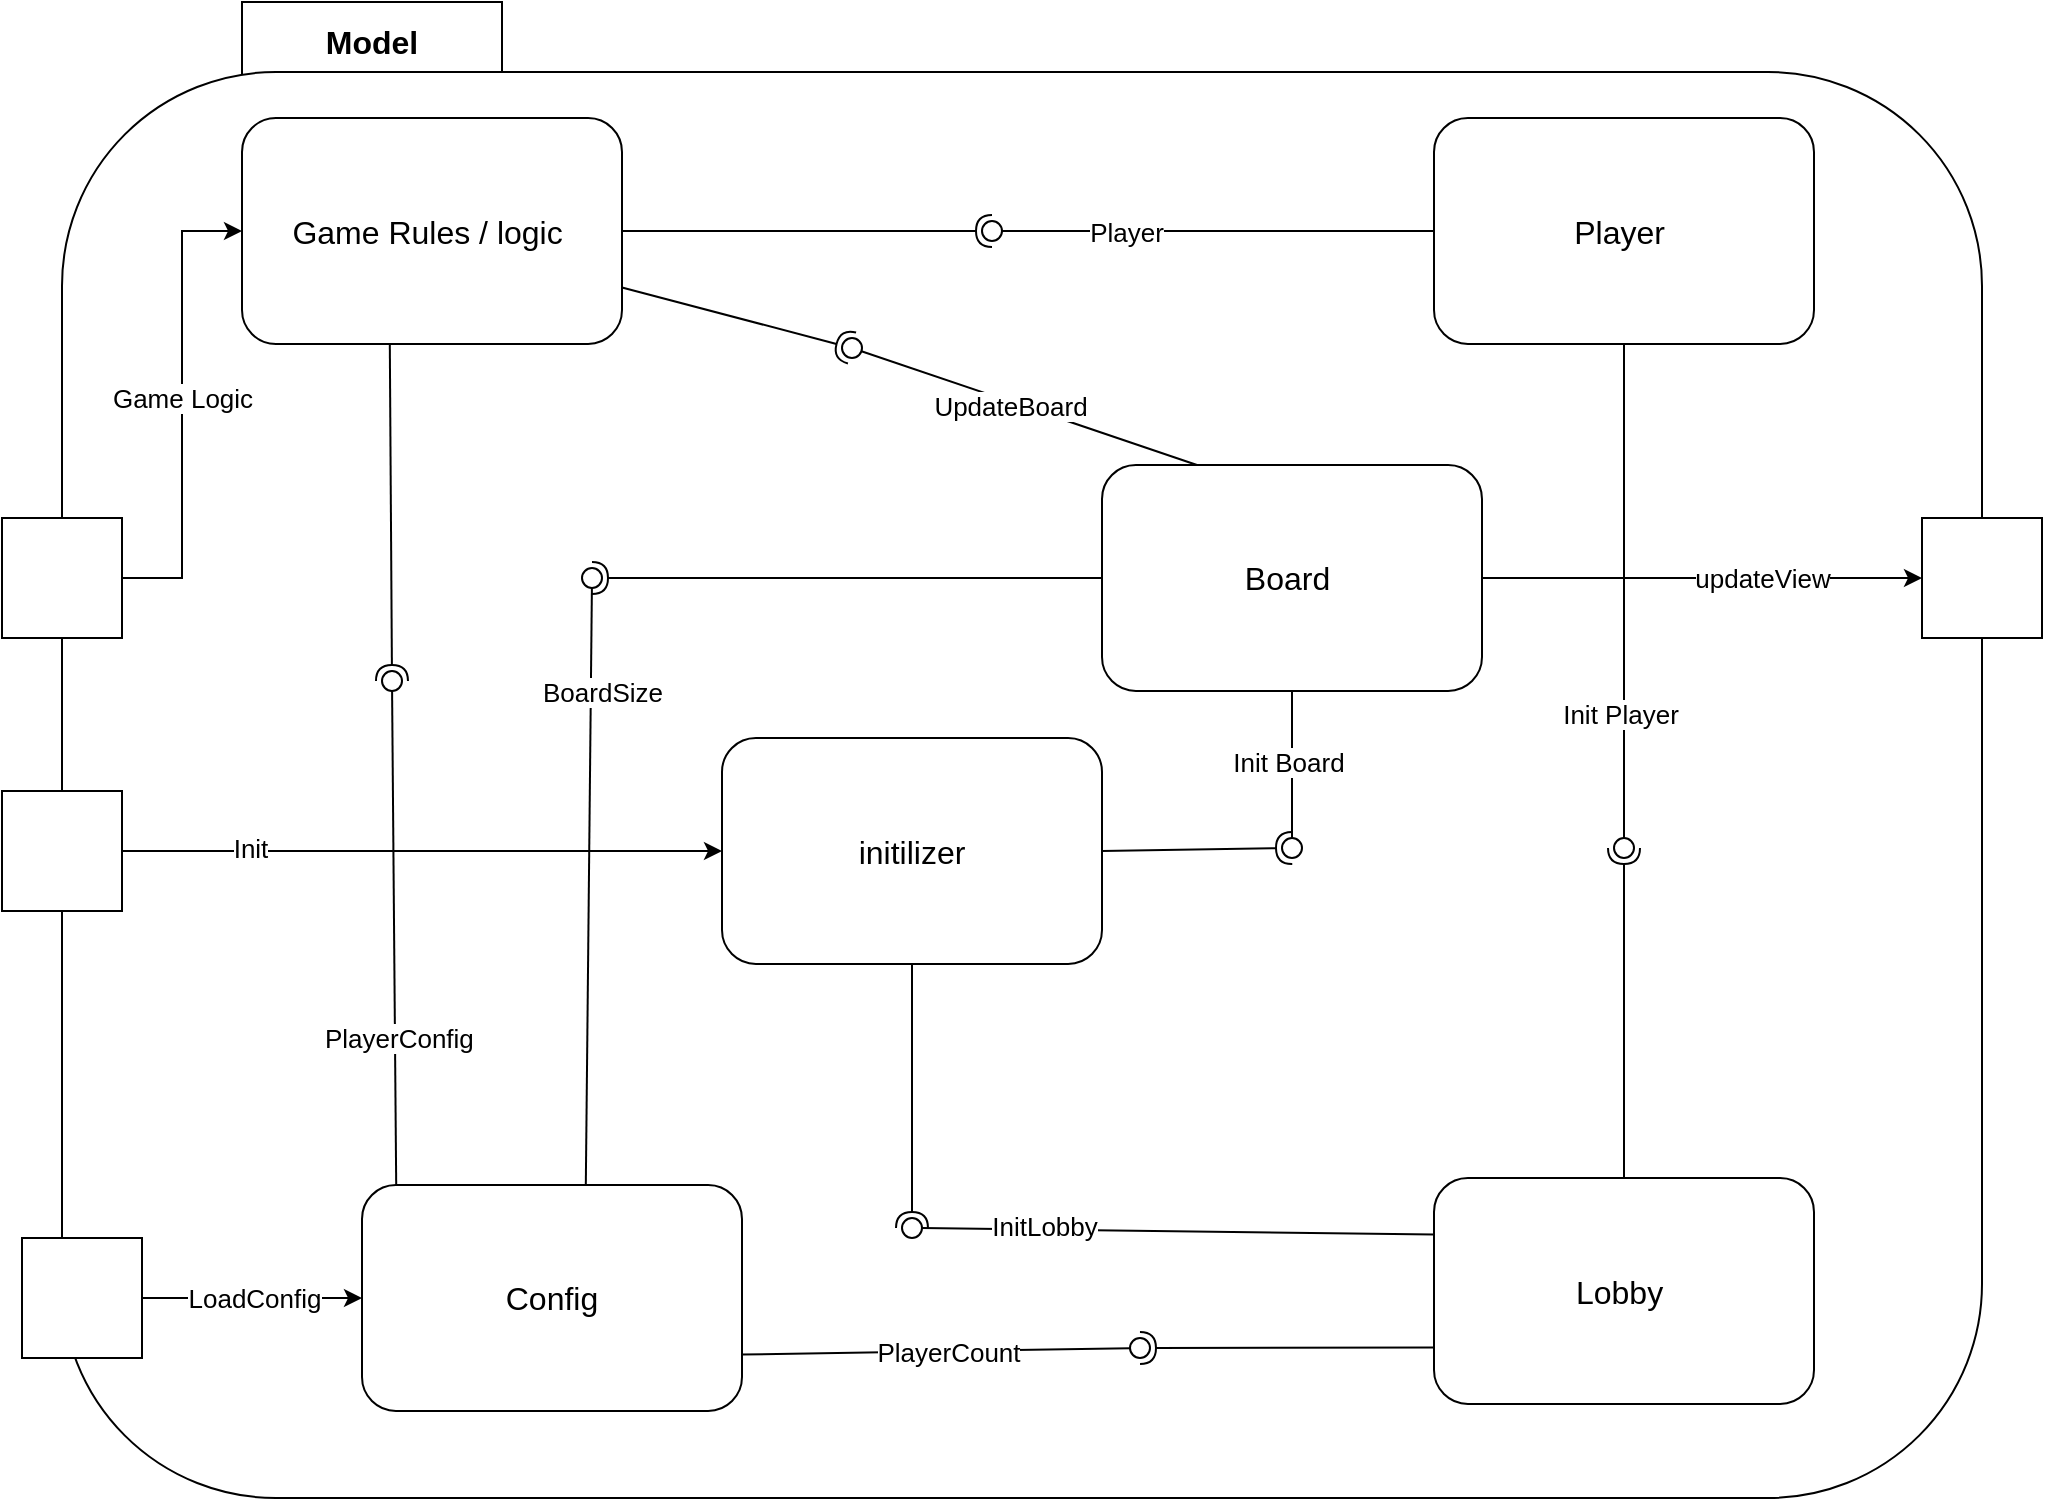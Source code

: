 <mxfile version="20.5.1" type="device"><diagram id="afLvASew_aSTd4VmFgpL" name="Page-1"><mxGraphModel dx="2027" dy="733" grid="1" gridSize="10" guides="1" tooltips="1" connect="1" arrows="1" fold="1" page="1" pageScale="1" pageWidth="827" pageHeight="1169" math="0" shadow="0"><root><mxCell id="0"/><mxCell id="1" parent="0"/><mxCell id="lQGqgoH9AvIsVfiEuWMM-2" value="&lt;b&gt;Model&lt;/b&gt;" style="rounded=0;whiteSpace=wrap;html=1;fontSize=16;" parent="1" vertex="1"><mxGeometry x="-40" y="142" width="130" height="40" as="geometry"/></mxCell><mxCell id="lQGqgoH9AvIsVfiEuWMM-1" value="" style="rounded=1;whiteSpace=wrap;html=1;fontSize=16;" parent="1" vertex="1"><mxGeometry x="-130" y="177" width="960" height="713" as="geometry"/></mxCell><mxCell id="lQGqgoH9AvIsVfiEuWMM-27" style="edgeStyle=orthogonalEdgeStyle;rounded=0;orthogonalLoop=1;jettySize=auto;html=1;entryX=0;entryY=0.5;entryDx=0;entryDy=0;fontSize=13;" parent="1" source="lQGqgoH9AvIsVfiEuWMM-3" target="lQGqgoH9AvIsVfiEuWMM-6" edge="1"><mxGeometry relative="1" as="geometry"/></mxCell><mxCell id="lQGqgoH9AvIsVfiEuWMM-28" value="Game Logic" style="edgeLabel;html=1;align=center;verticalAlign=middle;resizable=0;points=[];fontSize=13;" parent="lQGqgoH9AvIsVfiEuWMM-27" vertex="1" connectable="0"><mxGeometry x="0.251" relative="1" as="geometry"><mxPoint y="26" as="offset"/></mxGeometry></mxCell><mxCell id="lQGqgoH9AvIsVfiEuWMM-3" value="" style="whiteSpace=wrap;html=1;aspect=fixed;" parent="1" vertex="1"><mxGeometry x="-160" y="400" width="60" height="60" as="geometry"/></mxCell><mxCell id="lQGqgoH9AvIsVfiEuWMM-4" value="" style="whiteSpace=wrap;html=1;aspect=fixed;" parent="1" vertex="1"><mxGeometry x="800" y="400" width="60" height="60" as="geometry"/></mxCell><mxCell id="lQGqgoH9AvIsVfiEuWMM-5" value="Player&amp;nbsp;" style="rounded=1;whiteSpace=wrap;html=1;fontSize=16;" parent="1" vertex="1"><mxGeometry x="556" y="200" width="190" height="113" as="geometry"/></mxCell><mxCell id="lQGqgoH9AvIsVfiEuWMM-6" value="Game Rules / logic&amp;nbsp;" style="rounded=1;whiteSpace=wrap;html=1;fontSize=16;" parent="1" vertex="1"><mxGeometry x="-40" y="200" width="190" height="113" as="geometry"/></mxCell><mxCell id="lQGqgoH9AvIsVfiEuWMM-17" style="edgeStyle=orthogonalEdgeStyle;rounded=0;orthogonalLoop=1;jettySize=auto;html=1;entryX=0;entryY=0.5;entryDx=0;entryDy=0;" parent="1" source="lQGqgoH9AvIsVfiEuWMM-7" target="lQGqgoH9AvIsVfiEuWMM-4" edge="1"><mxGeometry relative="1" as="geometry"/></mxCell><mxCell id="lQGqgoH9AvIsVfiEuWMM-18" value="&lt;font style=&quot;font-size: 13px;&quot;&gt;updateView&lt;/font&gt;" style="edgeLabel;html=1;align=center;verticalAlign=middle;resizable=0;points=[];" parent="lQGqgoH9AvIsVfiEuWMM-17" vertex="1" connectable="0"><mxGeometry x="-0.157" y="1" relative="1" as="geometry"><mxPoint x="47" y="1" as="offset"/></mxGeometry></mxCell><mxCell id="lQGqgoH9AvIsVfiEuWMM-7" value="Board&amp;nbsp;" style="rounded=1;whiteSpace=wrap;html=1;fontSize=16;" parent="1" vertex="1"><mxGeometry x="390" y="373.5" width="190" height="113" as="geometry"/></mxCell><mxCell id="lQGqgoH9AvIsVfiEuWMM-11" value="" style="rounded=0;orthogonalLoop=1;jettySize=auto;html=1;endArrow=none;endFill=0;sketch=0;sourcePerimeterSpacing=0;targetPerimeterSpacing=0;exitX=0.25;exitY=0;exitDx=0;exitDy=0;" parent="1" source="lQGqgoH9AvIsVfiEuWMM-7" target="lQGqgoH9AvIsVfiEuWMM-13" edge="1"><mxGeometry relative="1" as="geometry"><mxPoint x="320" y="415" as="sourcePoint"/></mxGeometry></mxCell><mxCell id="lQGqgoH9AvIsVfiEuWMM-26" value="UpdateBoard" style="edgeLabel;html=1;align=center;verticalAlign=middle;resizable=0;points=[];fontSize=13;" parent="lQGqgoH9AvIsVfiEuWMM-11" vertex="1" connectable="0"><mxGeometry x="0.314" relative="1" as="geometry"><mxPoint x="17" y="8" as="offset"/></mxGeometry></mxCell><mxCell id="lQGqgoH9AvIsVfiEuWMM-12" value="" style="rounded=0;orthogonalLoop=1;jettySize=auto;html=1;endArrow=halfCircle;endFill=0;entryX=0.5;entryY=0.5;endSize=6;strokeWidth=1;sketch=0;exitX=1;exitY=0.75;exitDx=0;exitDy=0;" parent="1" source="lQGqgoH9AvIsVfiEuWMM-6" target="lQGqgoH9AvIsVfiEuWMM-13" edge="1"><mxGeometry relative="1" as="geometry"><mxPoint x="360" y="415" as="sourcePoint"/></mxGeometry></mxCell><mxCell id="lQGqgoH9AvIsVfiEuWMM-13" value="" style="ellipse;whiteSpace=wrap;html=1;align=center;aspect=fixed;resizable=0;points=[];outlineConnect=0;sketch=0;" parent="1" vertex="1"><mxGeometry x="260" y="310" width="10" height="10" as="geometry"/></mxCell><mxCell id="lQGqgoH9AvIsVfiEuWMM-20" value="" style="rounded=0;orthogonalLoop=1;jettySize=auto;html=1;endArrow=none;endFill=0;sketch=0;sourcePerimeterSpacing=0;targetPerimeterSpacing=0;fontSize=13;exitX=0;exitY=0.5;exitDx=0;exitDy=0;" parent="1" source="lQGqgoH9AvIsVfiEuWMM-5" target="lQGqgoH9AvIsVfiEuWMM-22" edge="1"><mxGeometry relative="1" as="geometry"><mxPoint x="320" y="415" as="sourcePoint"/></mxGeometry></mxCell><mxCell id="lQGqgoH9AvIsVfiEuWMM-24" value="Player" style="edgeLabel;html=1;align=center;verticalAlign=middle;resizable=0;points=[];fontSize=13;" parent="lQGqgoH9AvIsVfiEuWMM-20" vertex="1" connectable="0"><mxGeometry x="0.496" y="-2" relative="1" as="geometry"><mxPoint x="7" y="2" as="offset"/></mxGeometry></mxCell><mxCell id="lQGqgoH9AvIsVfiEuWMM-21" value="" style="rounded=0;orthogonalLoop=1;jettySize=auto;html=1;endArrow=halfCircle;endFill=0;entryX=0.5;entryY=0.5;endSize=6;strokeWidth=1;sketch=0;fontSize=13;exitX=1;exitY=0.5;exitDx=0;exitDy=0;" parent="1" source="lQGqgoH9AvIsVfiEuWMM-6" target="lQGqgoH9AvIsVfiEuWMM-22" edge="1"><mxGeometry relative="1" as="geometry"><mxPoint x="360" y="415" as="sourcePoint"/></mxGeometry></mxCell><mxCell id="lQGqgoH9AvIsVfiEuWMM-22" value="" style="ellipse;whiteSpace=wrap;html=1;align=center;aspect=fixed;resizable=0;points=[];outlineConnect=0;sketch=0;fontSize=13;" parent="1" vertex="1"><mxGeometry x="330" y="251.5" width="10" height="10" as="geometry"/></mxCell><mxCell id="lQGqgoH9AvIsVfiEuWMM-23" value="Config" style="rounded=1;whiteSpace=wrap;html=1;fontSize=16;" parent="1" vertex="1"><mxGeometry x="20" y="733.5" width="190" height="113" as="geometry"/></mxCell><mxCell id="lQGqgoH9AvIsVfiEuWMM-32" value="Lobby&amp;nbsp;" style="rounded=1;whiteSpace=wrap;html=1;fontSize=16;" parent="1" vertex="1"><mxGeometry x="556" y="730" width="190" height="113" as="geometry"/></mxCell><mxCell id="lQGqgoH9AvIsVfiEuWMM-34" style="edgeStyle=orthogonalEdgeStyle;rounded=0;orthogonalLoop=1;jettySize=auto;html=1;entryX=0;entryY=0.5;entryDx=0;entryDy=0;fontSize=13;" parent="1" source="lQGqgoH9AvIsVfiEuWMM-33" target="lQGqgoH9AvIsVfiEuWMM-23" edge="1"><mxGeometry relative="1" as="geometry"/></mxCell><mxCell id="lQGqgoH9AvIsVfiEuWMM-35" value="LoadConfig" style="edgeLabel;html=1;align=center;verticalAlign=middle;resizable=0;points=[];fontSize=13;" parent="lQGqgoH9AvIsVfiEuWMM-34" vertex="1" connectable="0"><mxGeometry x="-0.195" y="-2" relative="1" as="geometry"><mxPoint x="11" y="-2" as="offset"/></mxGeometry></mxCell><mxCell id="lQGqgoH9AvIsVfiEuWMM-33" value="" style="whiteSpace=wrap;html=1;aspect=fixed;" parent="1" vertex="1"><mxGeometry x="-150" y="760" width="60" height="60" as="geometry"/></mxCell><mxCell id="lQGqgoH9AvIsVfiEuWMM-39" value="" style="rounded=0;orthogonalLoop=1;jettySize=auto;html=1;endArrow=none;endFill=0;sketch=0;sourcePerimeterSpacing=0;targetPerimeterSpacing=0;fontSize=13;exitX=1;exitY=0.75;exitDx=0;exitDy=0;" parent="1" source="lQGqgoH9AvIsVfiEuWMM-23" target="lQGqgoH9AvIsVfiEuWMM-41" edge="1"><mxGeometry relative="1" as="geometry"><mxPoint x="320" y="465" as="sourcePoint"/></mxGeometry></mxCell><mxCell id="lQGqgoH9AvIsVfiEuWMM-45" value="PlayerCount" style="edgeLabel;html=1;align=center;verticalAlign=middle;resizable=0;points=[];fontSize=13;" parent="lQGqgoH9AvIsVfiEuWMM-39" vertex="1" connectable="0"><mxGeometry x="0.009" y="-1" relative="1" as="geometry"><mxPoint x="5" y="-1" as="offset"/></mxGeometry></mxCell><mxCell id="lQGqgoH9AvIsVfiEuWMM-40" value="" style="rounded=0;orthogonalLoop=1;jettySize=auto;html=1;endArrow=halfCircle;endFill=0;entryX=0.5;entryY=0.5;endSize=6;strokeWidth=1;sketch=0;fontSize=13;exitX=0;exitY=0.75;exitDx=0;exitDy=0;" parent="1" source="lQGqgoH9AvIsVfiEuWMM-32" target="lQGqgoH9AvIsVfiEuWMM-41" edge="1"><mxGeometry relative="1" as="geometry"><mxPoint x="360" y="465" as="sourcePoint"/></mxGeometry></mxCell><mxCell id="lQGqgoH9AvIsVfiEuWMM-41" value="" style="ellipse;whiteSpace=wrap;html=1;align=center;aspect=fixed;resizable=0;points=[];outlineConnect=0;sketch=0;fontSize=13;" parent="1" vertex="1"><mxGeometry x="404" y="810" width="10" height="10" as="geometry"/></mxCell><mxCell id="lQGqgoH9AvIsVfiEuWMM-42" value="" style="rounded=0;orthogonalLoop=1;jettySize=auto;html=1;endArrow=none;endFill=0;sketch=0;sourcePerimeterSpacing=0;targetPerimeterSpacing=0;fontSize=13;exitX=0.09;exitY=-0.001;exitDx=0;exitDy=0;exitPerimeter=0;" parent="1" source="lQGqgoH9AvIsVfiEuWMM-23" target="lQGqgoH9AvIsVfiEuWMM-44" edge="1"><mxGeometry relative="1" as="geometry"><mxPoint x="320" y="465" as="sourcePoint"/></mxGeometry></mxCell><mxCell id="lQGqgoH9AvIsVfiEuWMM-46" value="PlayerConfig&amp;nbsp;" style="edgeLabel;html=1;align=center;verticalAlign=middle;resizable=0;points=[];fontSize=13;" parent="lQGqgoH9AvIsVfiEuWMM-42" vertex="1" connectable="0"><mxGeometry x="0.231" relative="1" as="geometry"><mxPoint x="4" y="78" as="offset"/></mxGeometry></mxCell><mxCell id="lQGqgoH9AvIsVfiEuWMM-43" value="" style="rounded=0;orthogonalLoop=1;jettySize=auto;html=1;endArrow=halfCircle;endFill=0;entryX=0.5;entryY=0.5;endSize=6;strokeWidth=1;sketch=0;fontSize=13;exitX=0.389;exitY=1.004;exitDx=0;exitDy=0;exitPerimeter=0;" parent="1" source="lQGqgoH9AvIsVfiEuWMM-6" target="lQGqgoH9AvIsVfiEuWMM-44" edge="1"><mxGeometry relative="1" as="geometry"><mxPoint x="360" y="465" as="sourcePoint"/></mxGeometry></mxCell><mxCell id="lQGqgoH9AvIsVfiEuWMM-44" value="" style="ellipse;whiteSpace=wrap;html=1;align=center;aspect=fixed;resizable=0;points=[];outlineConnect=0;sketch=0;fontSize=13;" parent="1" vertex="1"><mxGeometry x="30" y="476.5" width="10" height="10" as="geometry"/></mxCell><mxCell id="lQGqgoH9AvIsVfiEuWMM-47" value="" style="rounded=0;orthogonalLoop=1;jettySize=auto;html=1;endArrow=none;endFill=0;sketch=0;sourcePerimeterSpacing=0;targetPerimeterSpacing=0;fontSize=13;exitX=0.589;exitY=-0.001;exitDx=0;exitDy=0;exitPerimeter=0;" parent="1" source="lQGqgoH9AvIsVfiEuWMM-23" target="lQGqgoH9AvIsVfiEuWMM-49" edge="1"><mxGeometry relative="1" as="geometry"><mxPoint x="320" y="465" as="sourcePoint"/></mxGeometry></mxCell><mxCell id="lQGqgoH9AvIsVfiEuWMM-50" value="BoardSize" style="edgeLabel;html=1;align=center;verticalAlign=middle;resizable=0;points=[];fontSize=13;" parent="lQGqgoH9AvIsVfiEuWMM-47" vertex="1" connectable="0"><mxGeometry x="0.475" relative="1" as="geometry"><mxPoint x="6" y="-27" as="offset"/></mxGeometry></mxCell><mxCell id="lQGqgoH9AvIsVfiEuWMM-48" value="" style="rounded=0;orthogonalLoop=1;jettySize=auto;html=1;endArrow=halfCircle;endFill=0;entryX=0.5;entryY=0.5;endSize=6;strokeWidth=1;sketch=0;fontSize=13;exitX=0;exitY=0.5;exitDx=0;exitDy=0;" parent="1" source="lQGqgoH9AvIsVfiEuWMM-7" target="lQGqgoH9AvIsVfiEuWMM-49" edge="1"><mxGeometry relative="1" as="geometry"><mxPoint x="360" y="465" as="sourcePoint"/></mxGeometry></mxCell><mxCell id="lQGqgoH9AvIsVfiEuWMM-49" value="" style="ellipse;whiteSpace=wrap;html=1;align=center;aspect=fixed;resizable=0;points=[];outlineConnect=0;sketch=0;fontSize=13;" parent="1" vertex="1"><mxGeometry x="130" y="425" width="10" height="10" as="geometry"/></mxCell><mxCell id="lQGqgoH9AvIsVfiEuWMM-60" style="edgeStyle=orthogonalEdgeStyle;rounded=0;orthogonalLoop=1;jettySize=auto;html=1;entryX=0;entryY=0.5;entryDx=0;entryDy=0;" parent="1" source="lQGqgoH9AvIsVfiEuWMM-58" target="lQGqgoH9AvIsVfiEuWMM-59" edge="1"><mxGeometry relative="1" as="geometry"/></mxCell><mxCell id="lQGqgoH9AvIsVfiEuWMM-61" value="&lt;font style=&quot;font-size: 13px;&quot;&gt;Init&lt;/font&gt;" style="edgeLabel;html=1;align=center;verticalAlign=middle;resizable=0;points=[];" parent="lQGqgoH9AvIsVfiEuWMM-60" vertex="1" connectable="0"><mxGeometry x="-0.576" y="2" relative="1" as="geometry"><mxPoint as="offset"/></mxGeometry></mxCell><mxCell id="lQGqgoH9AvIsVfiEuWMM-58" value="" style="whiteSpace=wrap;html=1;aspect=fixed;" parent="1" vertex="1"><mxGeometry x="-160" y="536.5" width="60" height="60" as="geometry"/></mxCell><mxCell id="lQGqgoH9AvIsVfiEuWMM-59" value="initilizer" style="rounded=1;whiteSpace=wrap;html=1;fontSize=16;" parent="1" vertex="1"><mxGeometry x="200" y="510" width="190" height="113" as="geometry"/></mxCell><mxCell id="lQGqgoH9AvIsVfiEuWMM-62" value="" style="rounded=0;orthogonalLoop=1;jettySize=auto;html=1;endArrow=none;endFill=0;sketch=0;sourcePerimeterSpacing=0;targetPerimeterSpacing=0;fontSize=13;exitX=0.5;exitY=1;exitDx=0;exitDy=0;" parent="1" source="lQGqgoH9AvIsVfiEuWMM-7" target="lQGqgoH9AvIsVfiEuWMM-64" edge="1"><mxGeometry relative="1" as="geometry"><mxPoint x="210" y="565" as="sourcePoint"/></mxGeometry></mxCell><mxCell id="lQGqgoH9AvIsVfiEuWMM-65" value="Init Board" style="edgeLabel;html=1;align=center;verticalAlign=middle;resizable=0;points=[];fontSize=13;" parent="lQGqgoH9AvIsVfiEuWMM-62" vertex="1" connectable="0"><mxGeometry x="-0.05" y="-2" relative="1" as="geometry"><mxPoint as="offset"/></mxGeometry></mxCell><mxCell id="lQGqgoH9AvIsVfiEuWMM-63" value="" style="rounded=0;orthogonalLoop=1;jettySize=auto;html=1;endArrow=halfCircle;endFill=0;entryX=0.5;entryY=0.5;endSize=6;strokeWidth=1;sketch=0;fontSize=13;exitX=1;exitY=0.5;exitDx=0;exitDy=0;" parent="1" source="lQGqgoH9AvIsVfiEuWMM-59" target="lQGqgoH9AvIsVfiEuWMM-64" edge="1"><mxGeometry relative="1" as="geometry"><mxPoint x="250" y="565" as="sourcePoint"/></mxGeometry></mxCell><mxCell id="lQGqgoH9AvIsVfiEuWMM-64" value="" style="ellipse;whiteSpace=wrap;html=1;align=center;aspect=fixed;resizable=0;points=[];outlineConnect=0;sketch=0;fontSize=13;" parent="1" vertex="1"><mxGeometry x="480" y="560" width="10" height="10" as="geometry"/></mxCell><mxCell id="lQGqgoH9AvIsVfiEuWMM-66" value="" style="rounded=0;orthogonalLoop=1;jettySize=auto;html=1;endArrow=none;endFill=0;sketch=0;sourcePerimeterSpacing=0;targetPerimeterSpacing=0;fontSize=13;exitX=0;exitY=0.25;exitDx=0;exitDy=0;" parent="1" source="lQGqgoH9AvIsVfiEuWMM-32" target="lQGqgoH9AvIsVfiEuWMM-68" edge="1"><mxGeometry relative="1" as="geometry"><mxPoint x="210" y="565" as="sourcePoint"/></mxGeometry></mxCell><mxCell id="lQGqgoH9AvIsVfiEuWMM-69" value="InitLobby" style="edgeLabel;html=1;align=center;verticalAlign=middle;resizable=0;points=[];fontSize=13;" parent="lQGqgoH9AvIsVfiEuWMM-66" vertex="1" connectable="0"><mxGeometry x="0.526" y="-2" relative="1" as="geometry"><mxPoint as="offset"/></mxGeometry></mxCell><mxCell id="lQGqgoH9AvIsVfiEuWMM-67" value="" style="rounded=0;orthogonalLoop=1;jettySize=auto;html=1;endArrow=halfCircle;endFill=0;entryX=0.5;entryY=0.5;endSize=6;strokeWidth=1;sketch=0;fontSize=13;exitX=0.5;exitY=1;exitDx=0;exitDy=0;" parent="1" source="lQGqgoH9AvIsVfiEuWMM-59" target="lQGqgoH9AvIsVfiEuWMM-68" edge="1"><mxGeometry relative="1" as="geometry"><mxPoint x="250" y="565" as="sourcePoint"/></mxGeometry></mxCell><mxCell id="lQGqgoH9AvIsVfiEuWMM-68" value="" style="ellipse;whiteSpace=wrap;html=1;align=center;aspect=fixed;resizable=0;points=[];outlineConnect=0;sketch=0;fontSize=13;" parent="1" vertex="1"><mxGeometry x="290" y="750" width="10" height="10" as="geometry"/></mxCell><mxCell id="lQGqgoH9AvIsVfiEuWMM-70" value="" style="rounded=0;orthogonalLoop=1;jettySize=auto;html=1;endArrow=none;endFill=0;sketch=0;sourcePerimeterSpacing=0;targetPerimeterSpacing=0;fontSize=13;exitX=0.5;exitY=1;exitDx=0;exitDy=0;" parent="1" source="lQGqgoH9AvIsVfiEuWMM-5" target="lQGqgoH9AvIsVfiEuWMM-72" edge="1"><mxGeometry relative="1" as="geometry"><mxPoint x="210" y="565" as="sourcePoint"/></mxGeometry></mxCell><mxCell id="lQGqgoH9AvIsVfiEuWMM-73" value="Init Player" style="edgeLabel;html=1;align=center;verticalAlign=middle;resizable=0;points=[];fontSize=13;" parent="lQGqgoH9AvIsVfiEuWMM-70" vertex="1" connectable="0"><mxGeometry x="0.498" y="-2" relative="1" as="geometry"><mxPoint as="offset"/></mxGeometry></mxCell><mxCell id="lQGqgoH9AvIsVfiEuWMM-71" value="" style="rounded=0;orthogonalLoop=1;jettySize=auto;html=1;endArrow=halfCircle;endFill=0;entryX=0.5;entryY=0.5;endSize=6;strokeWidth=1;sketch=0;fontSize=13;exitX=0.5;exitY=0;exitDx=0;exitDy=0;" parent="1" source="lQGqgoH9AvIsVfiEuWMM-32" target="lQGqgoH9AvIsVfiEuWMM-72" edge="1"><mxGeometry relative="1" as="geometry"><mxPoint x="250" y="565" as="sourcePoint"/></mxGeometry></mxCell><mxCell id="lQGqgoH9AvIsVfiEuWMM-72" value="" style="ellipse;whiteSpace=wrap;html=1;align=center;aspect=fixed;resizable=0;points=[];outlineConnect=0;sketch=0;fontSize=13;" parent="1" vertex="1"><mxGeometry x="646" y="560" width="10" height="10" as="geometry"/></mxCell></root></mxGraphModel></diagram></mxfile>